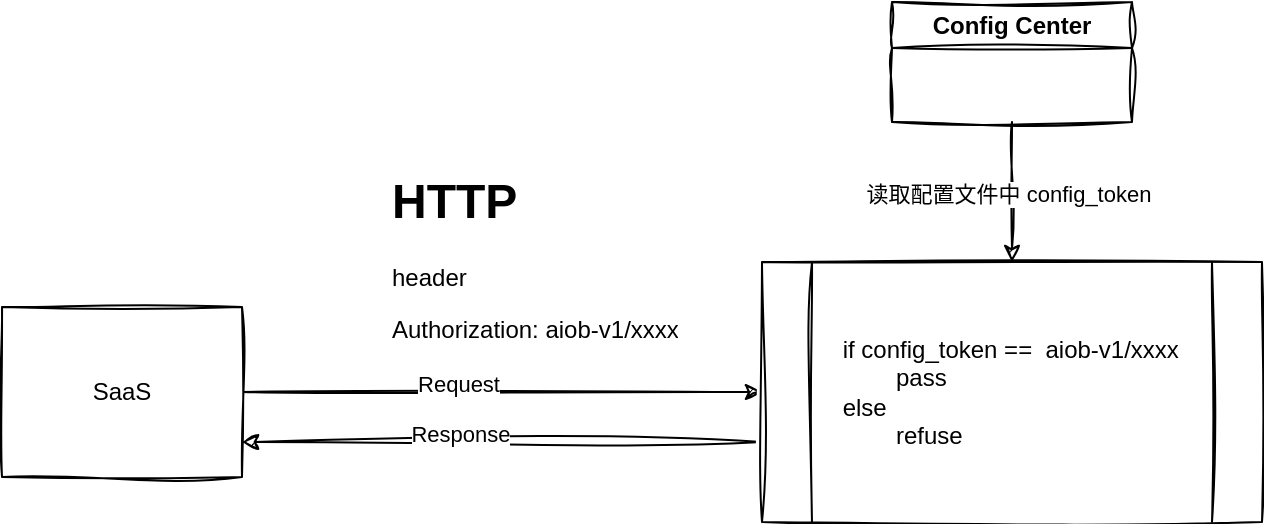 <mxfile version="23.1.5" type="github">
  <diagram name="第 1 页" id="I67i8LOcQDCNsyjeJb1N">
    <mxGraphModel dx="1797" dy="650" grid="1" gridSize="10" guides="1" tooltips="1" connect="1" arrows="1" fold="1" page="1" pageScale="1" pageWidth="827" pageHeight="1169" math="0" shadow="0">
      <root>
        <mxCell id="0" />
        <mxCell id="1" parent="0" />
        <mxCell id="tGetvvek2teCd4gP-U4a-3" value="" style="edgeStyle=orthogonalEdgeStyle;rounded=0;sketch=1;hachureGap=4;jiggle=2;curveFitting=1;orthogonalLoop=1;jettySize=auto;html=1;" edge="1" parent="1" source="tGetvvek2teCd4gP-U4a-1" target="tGetvvek2teCd4gP-U4a-2">
          <mxGeometry relative="1" as="geometry" />
        </mxCell>
        <mxCell id="tGetvvek2teCd4gP-U4a-4" value="Request" style="edgeLabel;html=1;align=center;verticalAlign=middle;resizable=0;points=[];sketch=1;hachureGap=4;jiggle=2;curveFitting=1;" vertex="1" connectable="0" parent="tGetvvek2teCd4gP-U4a-3">
          <mxGeometry x="-0.168" y="4" relative="1" as="geometry">
            <mxPoint as="offset" />
          </mxGeometry>
        </mxCell>
        <mxCell id="tGetvvek2teCd4gP-U4a-1" value="SaaS" style="rounded=0;whiteSpace=wrap;html=1;sketch=1;hachureGap=4;jiggle=2;curveFitting=1;" vertex="1" parent="1">
          <mxGeometry x="-30" y="372.5" width="120" height="85" as="geometry" />
        </mxCell>
        <mxCell id="tGetvvek2teCd4gP-U4a-13" style="edgeStyle=orthogonalEdgeStyle;rounded=0;sketch=1;hachureGap=4;jiggle=2;curveFitting=1;orthogonalLoop=1;jettySize=auto;html=1;entryX=1;entryY=0.75;entryDx=0;entryDy=0;" edge="1" parent="1">
          <mxGeometry relative="1" as="geometry">
            <mxPoint x="350" y="440" as="sourcePoint" />
            <mxPoint x="90" y="440" as="targetPoint" />
            <Array as="points">
              <mxPoint x="350" y="440" />
            </Array>
          </mxGeometry>
        </mxCell>
        <mxCell id="tGetvvek2teCd4gP-U4a-14" value="Response" style="edgeLabel;html=1;align=center;verticalAlign=middle;resizable=0;points=[];sketch=1;hachureGap=4;jiggle=2;curveFitting=1;" vertex="1" connectable="0" parent="tGetvvek2teCd4gP-U4a-13">
          <mxGeometry x="0.238" y="-4" relative="1" as="geometry">
            <mxPoint x="10" as="offset" />
          </mxGeometry>
        </mxCell>
        <mxCell id="tGetvvek2teCd4gP-U4a-2" value="&lt;font style=&quot;font-size: 12px;&quot;&gt;&amp;nbsp; &amp;nbsp; if config_token ==&amp;nbsp; aiob-v1/xxxx&lt;br&gt;&amp;nbsp; &amp;nbsp;&amp;nbsp;&lt;span style=&quot;white-space: pre;&quot;&gt;&#x9;&lt;/span&gt;&amp;nbsp; &amp;nbsp; pass&lt;br&gt;&amp;nbsp; &amp;nbsp; else&lt;br&gt;&lt;span style=&quot;white-space: pre;&quot;&gt;&#x9;&lt;/span&gt;&amp;nbsp; &amp;nbsp; refuse&lt;/font&gt;" style="shape=process;whiteSpace=wrap;html=1;backgroundOutline=1;rounded=0;sketch=1;hachureGap=4;jiggle=2;curveFitting=1;align=left;" vertex="1" parent="1">
          <mxGeometry x="350" y="350" width="250" height="130" as="geometry" />
        </mxCell>
        <mxCell id="tGetvvek2teCd4gP-U4a-5" value="&lt;h1&gt;HTTP&lt;/h1&gt;&lt;p&gt;header&lt;/p&gt;&lt;p&gt;Authorization: aiob-v1/xxxx&lt;/p&gt;" style="text;html=1;spacing=5;spacingTop=-20;whiteSpace=wrap;overflow=hidden;rounded=0;" vertex="1" parent="1">
          <mxGeometry x="160" y="300" width="190" height="100" as="geometry" />
        </mxCell>
        <mxCell id="tGetvvek2teCd4gP-U4a-10" style="edgeStyle=orthogonalEdgeStyle;rounded=0;sketch=1;hachureGap=4;jiggle=2;curveFitting=1;orthogonalLoop=1;jettySize=auto;html=1;exitX=0.5;exitY=1;exitDx=0;exitDy=0;entryX=0.5;entryY=0;entryDx=0;entryDy=0;" edge="1" parent="1" source="tGetvvek2teCd4gP-U4a-6" target="tGetvvek2teCd4gP-U4a-2">
          <mxGeometry relative="1" as="geometry" />
        </mxCell>
        <mxCell id="tGetvvek2teCd4gP-U4a-12" value="读取配置文件中 config_token" style="edgeLabel;html=1;align=center;verticalAlign=middle;resizable=0;points=[];sketch=1;hachureGap=4;jiggle=2;curveFitting=1;" vertex="1" connectable="0" parent="tGetvvek2teCd4gP-U4a-10">
          <mxGeometry x="0.1" y="-2" relative="1" as="geometry">
            <mxPoint y="-3" as="offset" />
          </mxGeometry>
        </mxCell>
        <mxCell id="tGetvvek2teCd4gP-U4a-6" value="Config Center" style="swimlane;whiteSpace=wrap;html=1;sketch=1;hachureGap=4;jiggle=2;curveFitting=1;" vertex="1" parent="1">
          <mxGeometry x="415" y="220" width="120" height="60" as="geometry" />
        </mxCell>
      </root>
    </mxGraphModel>
  </diagram>
</mxfile>
